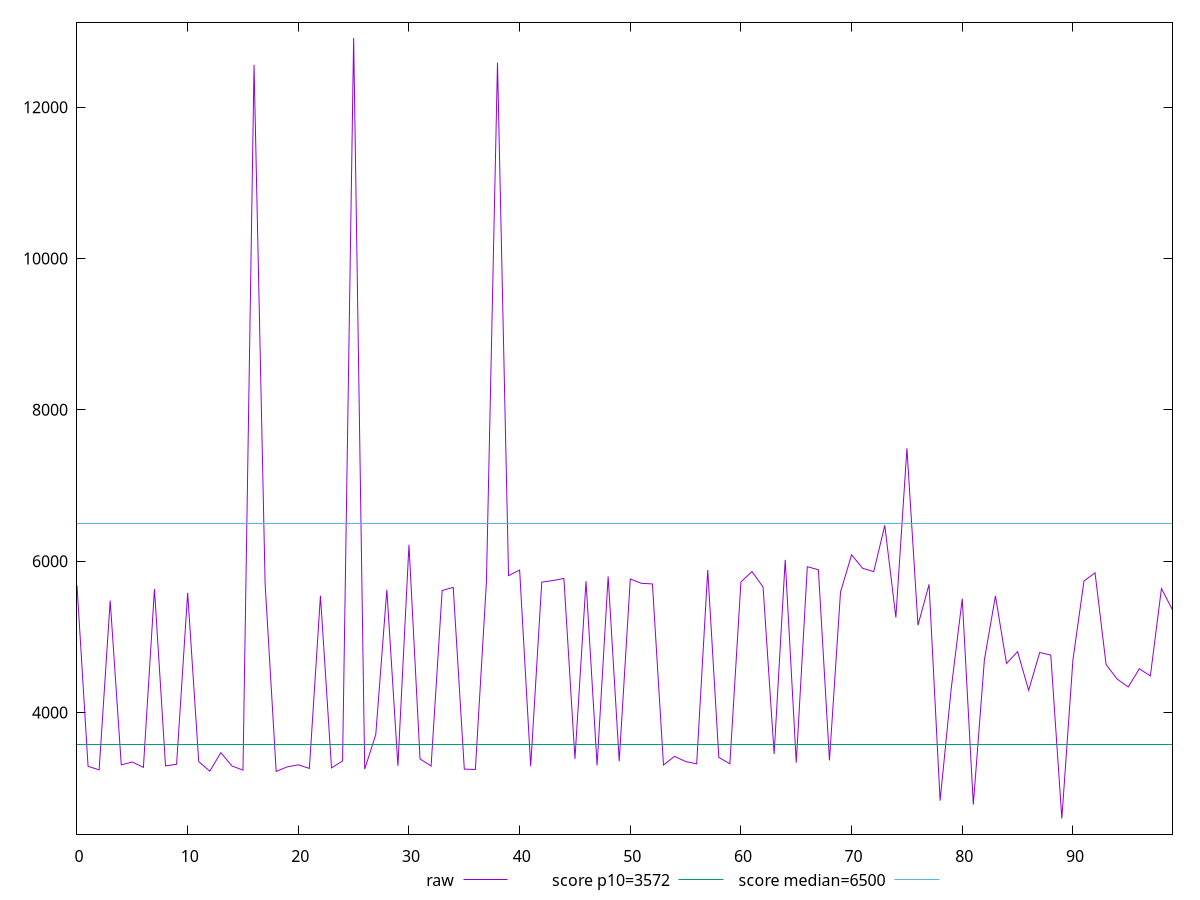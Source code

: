 reset

$raw <<EOF
0 5681.977500000001
1 3289.6820000000007
2 3243.6500000000005
3 5479.864
4 3309.3600000000006
5 3347.1285
6 3276.3319999999994
7 5631.204
8 3295.316
9 3317.7059999999997
10 5581.101999999999
11 3352.102
12 3226.102
13 3471.1575
14 3295.169999999999
15 3239.7260000000006
16 12559.418000000001
17 5702.125
18 3222.6440000000002
19 3282.9825
20 3310.125
21 3262.2380000000003
22 5544.292
23 3269.1804999999995
24 3361.236
25 12914.707
26 3252.3535
27 3708.607
28 5623.164000000001
29 3296.527500000001
30 6217.6709999999985
31 3387.4875
32 3294.296
33 5613.067000000001
34 5654.758000000002
35 3253.718
36 3247.894
37 5727.076000000001
38 12586.997999999996
39 5810.055
40 5883.455
41 3290.0119999999997
42 5723.8550000000005
43 5744.305000000001
44 5772.655000000001
45 3389.437500000001
46 5734.399999999998
47 3301.5075
48 5799.499999999999
49 3357.237
50 5765.185
51 5708.275
52 5700.116
53 3307.124999999999
54 3422.325
55 3353.3475
56 3322.8205
57 5883.474999999999
58 3408.352500000001
59 3323.912
60 5726.304999999999
61 5863.624999999999
62 5659.285999999999
63 3453.4575
64 6017.530000000001
65 3339.8885000000005
66 5927.56
67 5887.61
68 3368.9085000000005
69 5594.7080000000005
70 6083.996999999999
71 5906.846499999998
72 5863.115500000001
73 6473.8195
74 5256.763999999999
75 7491.1984999999995
76 5154.552000000001
77 5693.937500000001
78 2835.624
79 4313.366
80 5504.446499999999
81 2784.7855
82 4696.293000000001
83 5541.608
84 4647.998
85 4806.0145
86 4294.3375
87 4794.486499999999
88 4759.2585
89 2600.416
90 4692.507
91 5738.223999999999
92 5846.465000000001
93 4634.6755
94 4442.9175000000005
95 4339.039000000001
96 4578.683500000001
97 4484.606000000001
98 5639.157
99 5357.7265
EOF

set key outside below
set xrange [0:99]
set yrange [2394.13018:13120.99282]
set trange [2394.13018:13120.99282]
set terminal svg size 640, 500 enhanced background rgb 'white'
set output "reprap/first-cpu-idle/samples/pages/raw/values.svg"

plot $raw title "raw" with line, \
     3572 title "score p10=3572", \
     6500 title "score median=6500"

reset
